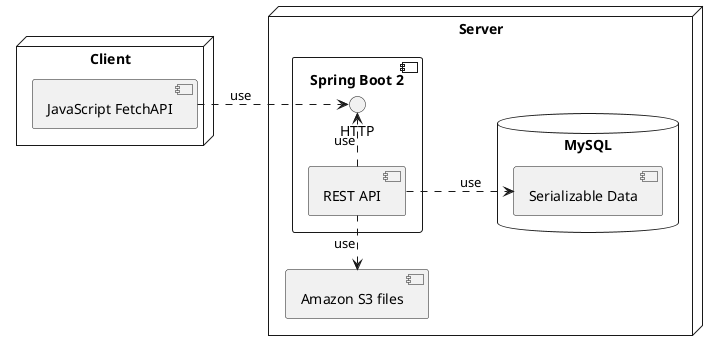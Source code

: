 @startuml Component&Deployment

left to right direction

node Server{
  component "Spring Boot 2"{
    [REST API] .> HTTP : use
  }
  database "MySQL"{
    [Serializable Data] <.up- [REST API]: use
  }
  [Amazon S3 files] <. [REST API]: use
}

node "Client"{

  [JavaScript FetchAPI] .down.> HTTP: use

}
@enduml
